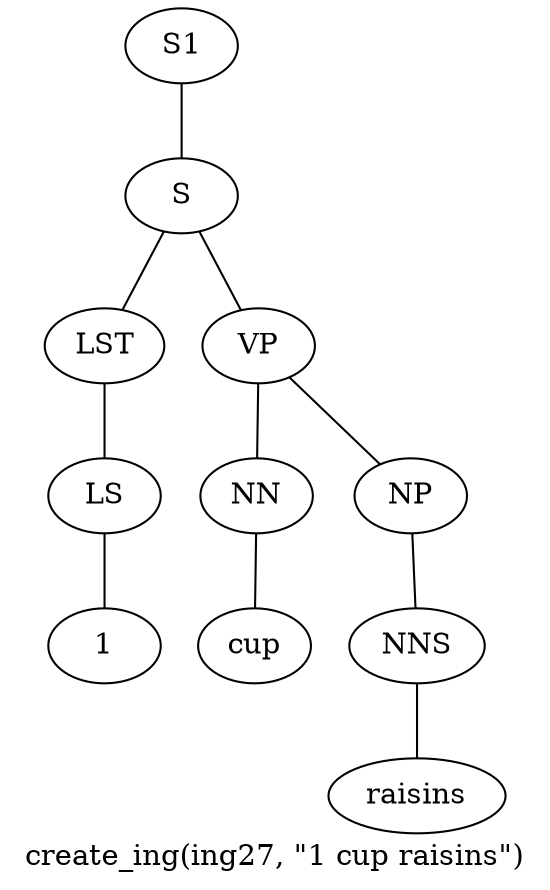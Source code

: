 graph SyntaxGraph {
	label = "create_ing(ing27, \"1 cup raisins\")";
	Node0 [label="S1"];
	Node1 [label="S"];
	Node2 [label="LST"];
	Node3 [label="LS"];
	Node4 [label="1"];
	Node5 [label="VP"];
	Node6 [label="NN"];
	Node7 [label="cup"];
	Node8 [label="NP"];
	Node9 [label="NNS"];
	Node10 [label="raisins"];

	Node0 -- Node1;
	Node1 -- Node2;
	Node1 -- Node5;
	Node2 -- Node3;
	Node3 -- Node4;
	Node5 -- Node6;
	Node5 -- Node8;
	Node6 -- Node7;
	Node8 -- Node9;
	Node9 -- Node10;
}